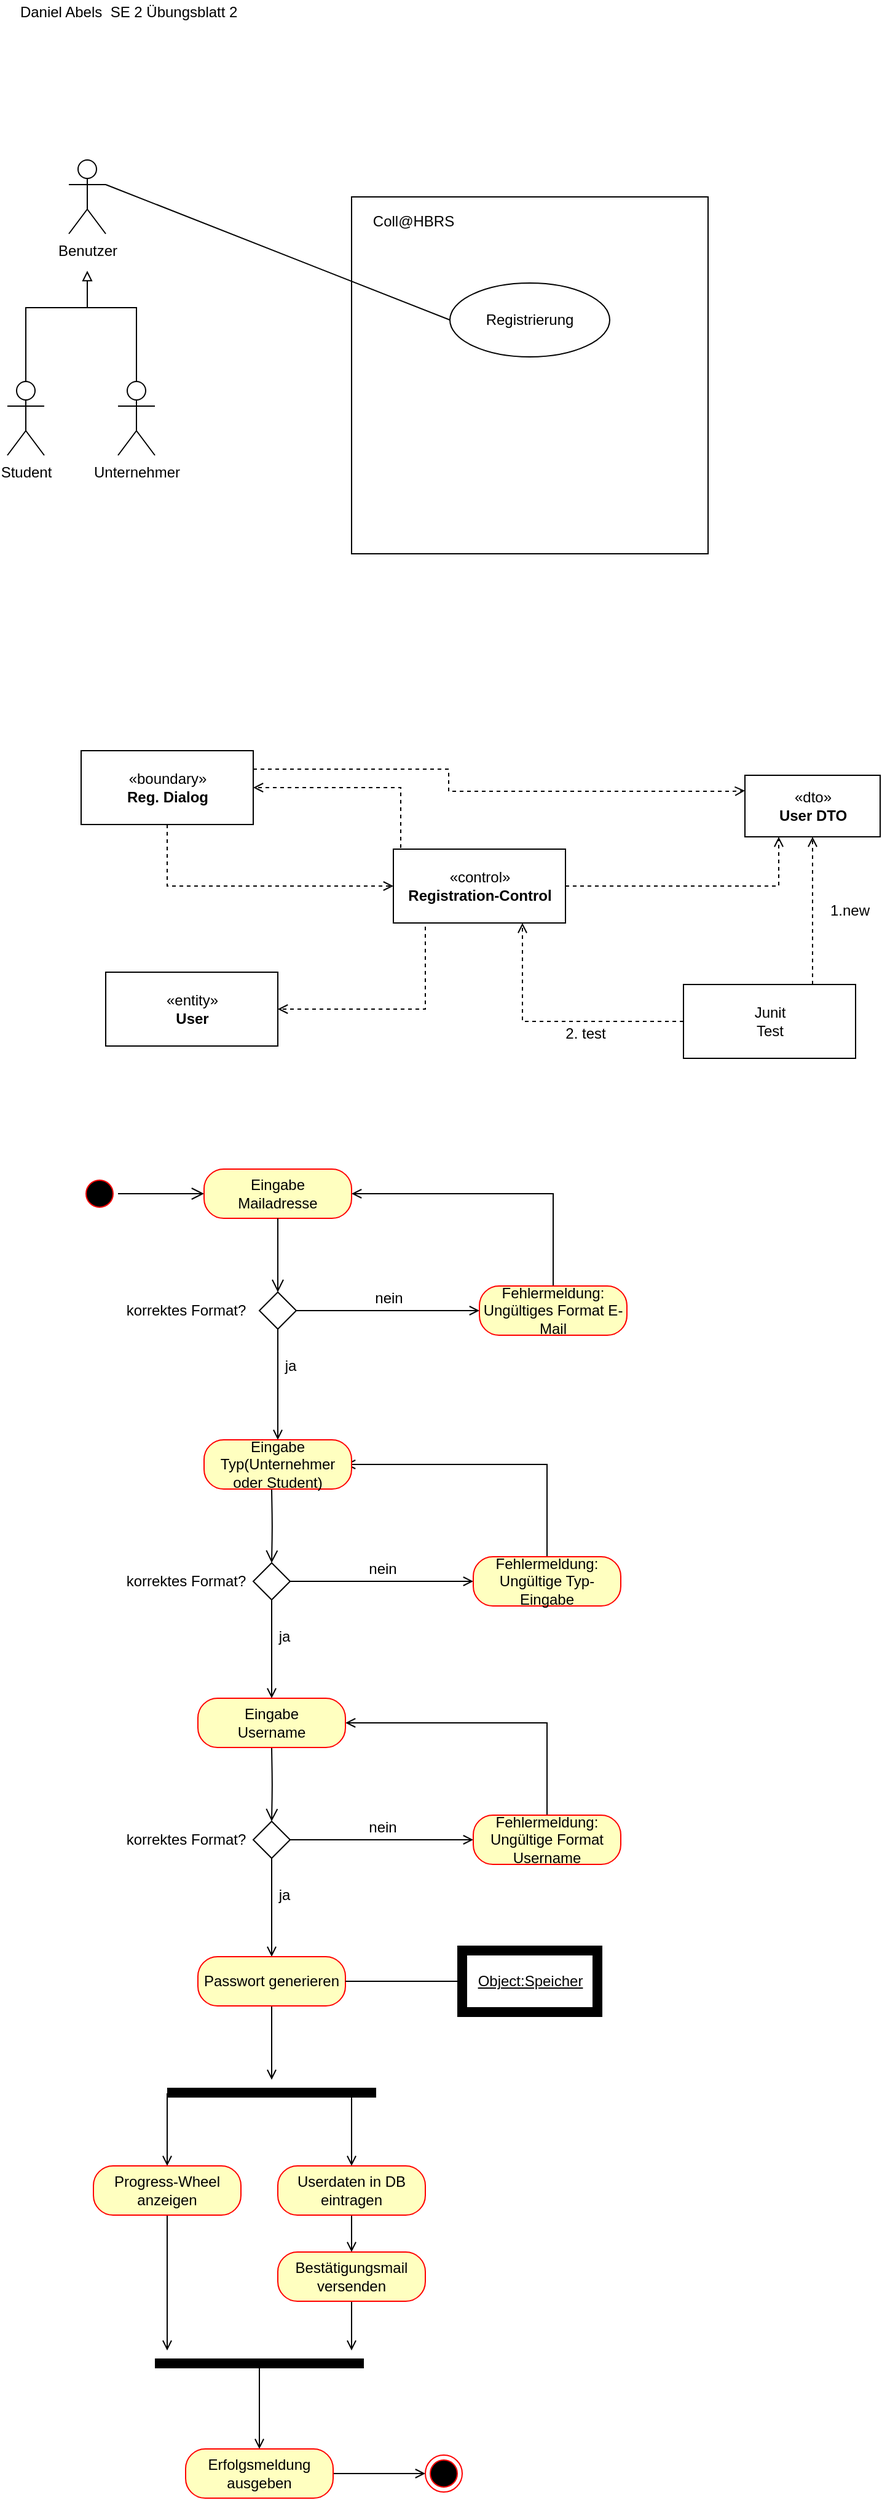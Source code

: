 <mxfile version="14.5.1" type="github">
  <diagram id="oVhLaVOlyiM6lTpuab6-" name="Page-1">
    <mxGraphModel dx="1422" dy="705" grid="1" gridSize="10" guides="1" tooltips="1" connect="1" arrows="1" fold="1" page="1" pageScale="1" pageWidth="827" pageHeight="1169" math="0" shadow="0">
      <root>
        <mxCell id="0" />
        <mxCell id="1" parent="0" />
        <mxCell id="GUcsQmOk6ZeP6T5s7R3m-1" value="Benutzer" style="shape=umlActor;verticalLabelPosition=bottom;verticalAlign=top;html=1;outlineConnect=0;" vertex="1" parent="1">
          <mxGeometry x="80" y="160" width="30" height="60" as="geometry" />
        </mxCell>
        <mxCell id="GUcsQmOk6ZeP6T5s7R3m-2" value="Student" style="shape=umlActor;verticalLabelPosition=bottom;verticalAlign=top;html=1;outlineConnect=0;" vertex="1" parent="1">
          <mxGeometry x="30" y="340" width="30" height="60" as="geometry" />
        </mxCell>
        <mxCell id="GUcsQmOk6ZeP6T5s7R3m-3" value="Unternehmer" style="shape=umlActor;verticalLabelPosition=bottom;verticalAlign=top;html=1;outlineConnect=0;" vertex="1" parent="1">
          <mxGeometry x="120" y="340" width="30" height="60" as="geometry" />
        </mxCell>
        <mxCell id="GUcsQmOk6ZeP6T5s7R3m-8" style="edgeStyle=orthogonalEdgeStyle;rounded=0;orthogonalLoop=1;jettySize=auto;html=1;exitX=0.5;exitY=0;exitDx=0;exitDy=0;exitPerimeter=0;endArrow=block;endFill=0;" edge="1" parent="1" source="GUcsQmOk6ZeP6T5s7R3m-2">
          <mxGeometry relative="1" as="geometry">
            <mxPoint x="95" y="250" as="targetPoint" />
            <mxPoint x="40" y="320" as="sourcePoint" />
            <Array as="points">
              <mxPoint x="45" y="280" />
              <mxPoint x="95" y="280" />
            </Array>
          </mxGeometry>
        </mxCell>
        <mxCell id="GUcsQmOk6ZeP6T5s7R3m-9" style="edgeStyle=orthogonalEdgeStyle;rounded=0;orthogonalLoop=1;jettySize=auto;html=1;exitX=0.5;exitY=0;exitDx=0;exitDy=0;exitPerimeter=0;endArrow=none;endFill=0;" edge="1" parent="1" source="GUcsQmOk6ZeP6T5s7R3m-3">
          <mxGeometry relative="1" as="geometry">
            <mxPoint x="90" y="280" as="targetPoint" />
            <mxPoint x="130" y="290" as="sourcePoint" />
            <Array as="points">
              <mxPoint x="135" y="280" />
            </Array>
          </mxGeometry>
        </mxCell>
        <mxCell id="GUcsQmOk6ZeP6T5s7R3m-10" value="" style="whiteSpace=wrap;html=1;aspect=fixed;" vertex="1" parent="1">
          <mxGeometry x="310" y="190" width="290" height="290" as="geometry" />
        </mxCell>
        <mxCell id="GUcsQmOk6ZeP6T5s7R3m-11" value="Registrierung" style="ellipse;whiteSpace=wrap;html=1;align=center;" vertex="1" parent="1">
          <mxGeometry x="390" y="260" width="130" height="60" as="geometry" />
        </mxCell>
        <mxCell id="GUcsQmOk6ZeP6T5s7R3m-12" value="" style="endArrow=none;html=1;rounded=0;exitX=1;exitY=0.333;exitDx=0;exitDy=0;exitPerimeter=0;entryX=0;entryY=0.5;entryDx=0;entryDy=0;" edge="1" parent="1" source="GUcsQmOk6ZeP6T5s7R3m-1" target="GUcsQmOk6ZeP6T5s7R3m-11">
          <mxGeometry relative="1" as="geometry">
            <mxPoint x="330" y="360" as="sourcePoint" />
            <mxPoint x="490" y="360" as="targetPoint" />
          </mxGeometry>
        </mxCell>
        <mxCell id="GUcsQmOk6ZeP6T5s7R3m-13" value="Coll@HBRS" style="text;html=1;align=center;verticalAlign=middle;resizable=0;points=[];autosize=1;" vertex="1" parent="1">
          <mxGeometry x="320" y="200" width="80" height="20" as="geometry" />
        </mxCell>
        <mxCell id="GUcsQmOk6ZeP6T5s7R3m-14" value="Daniel Abels&amp;nbsp; SE 2 Übungsblatt 2&amp;nbsp;" style="text;html=1;align=center;verticalAlign=middle;resizable=0;points=[];autosize=1;" vertex="1" parent="1">
          <mxGeometry x="30" y="30" width="200" height="20" as="geometry" />
        </mxCell>
        <mxCell id="GUcsQmOk6ZeP6T5s7R3m-15" value="«dto»&lt;br&gt;&lt;b&gt;User DTO&lt;/b&gt;" style="html=1;" vertex="1" parent="1">
          <mxGeometry x="630" y="660" width="110" height="50" as="geometry" />
        </mxCell>
        <mxCell id="GUcsQmOk6ZeP6T5s7R3m-16" value="«control»&lt;br&gt;&lt;b&gt;Registration-Control&lt;/b&gt;" style="html=1;" vertex="1" parent="1">
          <mxGeometry x="344" y="720" width="140" height="60" as="geometry" />
        </mxCell>
        <mxCell id="GUcsQmOk6ZeP6T5s7R3m-17" value="«entity»&lt;br&gt;&lt;b&gt;User&lt;/b&gt;" style="html=1;" vertex="1" parent="1">
          <mxGeometry x="110" y="820" width="140" height="60" as="geometry" />
        </mxCell>
        <mxCell id="GUcsQmOk6ZeP6T5s7R3m-20" style="edgeStyle=orthogonalEdgeStyle;rounded=0;orthogonalLoop=1;jettySize=auto;html=1;entryX=0;entryY=0.5;entryDx=0;entryDy=0;endArrow=open;endFill=0;dashed=1;" edge="1" parent="1" source="GUcsQmOk6ZeP6T5s7R3m-18" target="GUcsQmOk6ZeP6T5s7R3m-16">
          <mxGeometry relative="1" as="geometry">
            <Array as="points">
              <mxPoint x="160" y="750" />
            </Array>
          </mxGeometry>
        </mxCell>
        <mxCell id="GUcsQmOk6ZeP6T5s7R3m-18" value="«boundary»&lt;br&gt;&lt;b&gt;Reg. Dialog&lt;/b&gt;" style="html=1;" vertex="1" parent="1">
          <mxGeometry x="90" y="640" width="140" height="60" as="geometry" />
        </mxCell>
        <mxCell id="GUcsQmOk6ZeP6T5s7R3m-19" value="Junit&lt;br&gt;Test" style="html=1;" vertex="1" parent="1">
          <mxGeometry x="580" y="830" width="140" height="60" as="geometry" />
        </mxCell>
        <mxCell id="GUcsQmOk6ZeP6T5s7R3m-21" style="edgeStyle=orthogonalEdgeStyle;rounded=0;orthogonalLoop=1;jettySize=auto;html=1;entryX=1;entryY=0.5;entryDx=0;entryDy=0;endArrow=open;endFill=0;dashed=1;exitX=0.25;exitY=1;exitDx=0;exitDy=0;" edge="1" parent="1" source="GUcsQmOk6ZeP6T5s7R3m-16" target="GUcsQmOk6ZeP6T5s7R3m-17">
          <mxGeometry relative="1" as="geometry">
            <mxPoint x="170" y="710" as="sourcePoint" />
            <mxPoint x="354" y="760" as="targetPoint" />
            <Array as="points">
              <mxPoint x="370" y="780" />
              <mxPoint x="370" y="850" />
            </Array>
          </mxGeometry>
        </mxCell>
        <mxCell id="GUcsQmOk6ZeP6T5s7R3m-22" style="edgeStyle=orthogonalEdgeStyle;rounded=0;orthogonalLoop=1;jettySize=auto;html=1;entryX=1;entryY=0.5;entryDx=0;entryDy=0;endArrow=open;endFill=0;dashed=1;exitX=0.25;exitY=0;exitDx=0;exitDy=0;" edge="1" parent="1" source="GUcsQmOk6ZeP6T5s7R3m-16" target="GUcsQmOk6ZeP6T5s7R3m-18">
          <mxGeometry relative="1" as="geometry">
            <mxPoint x="170" y="710" as="sourcePoint" />
            <mxPoint x="354" y="760" as="targetPoint" />
            <Array as="points">
              <mxPoint x="350" y="720" />
              <mxPoint x="350" y="670" />
            </Array>
          </mxGeometry>
        </mxCell>
        <mxCell id="GUcsQmOk6ZeP6T5s7R3m-23" style="edgeStyle=orthogonalEdgeStyle;rounded=0;orthogonalLoop=1;jettySize=auto;html=1;entryX=0;entryY=0.25;entryDx=0;entryDy=0;endArrow=open;endFill=0;dashed=1;exitX=1;exitY=0.25;exitDx=0;exitDy=0;" edge="1" parent="1" source="GUcsQmOk6ZeP6T5s7R3m-18" target="GUcsQmOk6ZeP6T5s7R3m-15">
          <mxGeometry relative="1" as="geometry">
            <mxPoint x="389" y="730" as="sourcePoint" />
            <mxPoint x="240" y="680" as="targetPoint" />
            <Array as="points">
              <mxPoint x="389" y="655" />
              <mxPoint x="389" y="673" />
              <mxPoint x="620" y="673" />
            </Array>
          </mxGeometry>
        </mxCell>
        <mxCell id="GUcsQmOk6ZeP6T5s7R3m-24" style="edgeStyle=orthogonalEdgeStyle;rounded=0;orthogonalLoop=1;jettySize=auto;html=1;entryX=0.25;entryY=1;entryDx=0;entryDy=0;endArrow=open;endFill=0;dashed=1;exitX=1;exitY=0.5;exitDx=0;exitDy=0;" edge="1" parent="1" source="GUcsQmOk6ZeP6T5s7R3m-16" target="GUcsQmOk6ZeP6T5s7R3m-15">
          <mxGeometry relative="1" as="geometry">
            <mxPoint x="170" y="710" as="sourcePoint" />
            <mxPoint x="354" y="760" as="targetPoint" />
            <Array as="points">
              <mxPoint x="658" y="750" />
            </Array>
          </mxGeometry>
        </mxCell>
        <mxCell id="GUcsQmOk6ZeP6T5s7R3m-25" style="edgeStyle=orthogonalEdgeStyle;rounded=0;orthogonalLoop=1;jettySize=auto;html=1;entryX=0.5;entryY=1;entryDx=0;entryDy=0;endArrow=open;endFill=0;dashed=1;exitX=0.75;exitY=0;exitDx=0;exitDy=0;" edge="1" parent="1" source="GUcsQmOk6ZeP6T5s7R3m-19" target="GUcsQmOk6ZeP6T5s7R3m-15">
          <mxGeometry relative="1" as="geometry">
            <mxPoint x="494" y="760" as="sourcePoint" />
            <mxPoint x="667.5" y="720" as="targetPoint" />
            <Array as="points" />
          </mxGeometry>
        </mxCell>
        <mxCell id="GUcsQmOk6ZeP6T5s7R3m-26" value="1.new" style="text;html=1;align=center;verticalAlign=middle;resizable=0;points=[];autosize=1;" vertex="1" parent="1">
          <mxGeometry x="690" y="760" width="50" height="20" as="geometry" />
        </mxCell>
        <mxCell id="GUcsQmOk6ZeP6T5s7R3m-27" style="edgeStyle=orthogonalEdgeStyle;rounded=0;orthogonalLoop=1;jettySize=auto;html=1;entryX=0.75;entryY=1;entryDx=0;entryDy=0;endArrow=open;endFill=0;dashed=1;exitX=0;exitY=0.5;exitDx=0;exitDy=0;" edge="1" parent="1" source="GUcsQmOk6ZeP6T5s7R3m-19" target="GUcsQmOk6ZeP6T5s7R3m-16">
          <mxGeometry relative="1" as="geometry">
            <mxPoint x="695" y="840" as="sourcePoint" />
            <mxPoint x="695" y="720" as="targetPoint" />
            <Array as="points" />
          </mxGeometry>
        </mxCell>
        <mxCell id="GUcsQmOk6ZeP6T5s7R3m-28" value="2. test" style="text;html=1;align=center;verticalAlign=middle;resizable=0;points=[];autosize=1;" vertex="1" parent="1">
          <mxGeometry x="475" y="860" width="50" height="20" as="geometry" />
        </mxCell>
        <mxCell id="GUcsQmOk6ZeP6T5s7R3m-30" value="" style="ellipse;html=1;shape=startState;fillColor=#000000;strokeColor=#ff0000;" vertex="1" parent="1">
          <mxGeometry x="90" y="985" width="30" height="30" as="geometry" />
        </mxCell>
        <mxCell id="GUcsQmOk6ZeP6T5s7R3m-31" value="" style="edgeStyle=orthogonalEdgeStyle;html=1;verticalAlign=bottom;endArrow=open;endSize=8;" edge="1" source="GUcsQmOk6ZeP6T5s7R3m-30" parent="1" target="GUcsQmOk6ZeP6T5s7R3m-32">
          <mxGeometry relative="1" as="geometry">
            <mxPoint x="170" y="995" as="targetPoint" />
            <Array as="points">
              <mxPoint x="110" y="1000" />
              <mxPoint x="110" y="1000" />
            </Array>
          </mxGeometry>
        </mxCell>
        <mxCell id="GUcsQmOk6ZeP6T5s7R3m-32" value="Eingabe&lt;br&gt;Mailadresse" style="rounded=1;whiteSpace=wrap;html=1;arcSize=40;fontColor=#000000;fillColor=#ffffc0;strokeColor=#ff0000;" vertex="1" parent="1">
          <mxGeometry x="190" y="980" width="120" height="40" as="geometry" />
        </mxCell>
        <mxCell id="GUcsQmOk6ZeP6T5s7R3m-33" value="" style="edgeStyle=orthogonalEdgeStyle;html=1;verticalAlign=bottom;endArrow=open;endSize=8;entryX=0.5;entryY=0;entryDx=0;entryDy=0;" edge="1" source="GUcsQmOk6ZeP6T5s7R3m-32" parent="1" target="GUcsQmOk6ZeP6T5s7R3m-34">
          <mxGeometry relative="1" as="geometry">
            <mxPoint x="250" y="1080" as="targetPoint" />
          </mxGeometry>
        </mxCell>
        <mxCell id="GUcsQmOk6ZeP6T5s7R3m-36" style="edgeStyle=orthogonalEdgeStyle;rounded=0;orthogonalLoop=1;jettySize=auto;html=1;entryX=0;entryY=0.5;entryDx=0;entryDy=0;endArrow=open;endFill=0;" edge="1" parent="1" source="GUcsQmOk6ZeP6T5s7R3m-34" target="GUcsQmOk6ZeP6T5s7R3m-35">
          <mxGeometry relative="1" as="geometry" />
        </mxCell>
        <mxCell id="GUcsQmOk6ZeP6T5s7R3m-38" style="edgeStyle=orthogonalEdgeStyle;rounded=0;orthogonalLoop=1;jettySize=auto;html=1;endArrow=open;endFill=0;entryX=0.5;entryY=0;entryDx=0;entryDy=0;" edge="1" parent="1" source="GUcsQmOk6ZeP6T5s7R3m-34" target="GUcsQmOk6ZeP6T5s7R3m-50">
          <mxGeometry relative="1" as="geometry">
            <mxPoint x="250" y="1190" as="targetPoint" />
          </mxGeometry>
        </mxCell>
        <mxCell id="GUcsQmOk6ZeP6T5s7R3m-34" value="" style="rhombus;whiteSpace=wrap;html=1;" vertex="1" parent="1">
          <mxGeometry x="235" y="1080" width="30" height="30" as="geometry" />
        </mxCell>
        <mxCell id="GUcsQmOk6ZeP6T5s7R3m-37" style="edgeStyle=orthogonalEdgeStyle;rounded=0;orthogonalLoop=1;jettySize=auto;html=1;entryX=1;entryY=0.5;entryDx=0;entryDy=0;endArrow=open;endFill=0;" edge="1" parent="1" source="GUcsQmOk6ZeP6T5s7R3m-35" target="GUcsQmOk6ZeP6T5s7R3m-32">
          <mxGeometry relative="1" as="geometry">
            <Array as="points">
              <mxPoint x="474" y="1000" />
            </Array>
          </mxGeometry>
        </mxCell>
        <mxCell id="GUcsQmOk6ZeP6T5s7R3m-35" value="Fehlermeldung: Ungültiges Format E-Mail" style="rounded=1;whiteSpace=wrap;html=1;arcSize=40;fontColor=#000000;fillColor=#ffffc0;strokeColor=#ff0000;" vertex="1" parent="1">
          <mxGeometry x="414" y="1075" width="120" height="40" as="geometry" />
        </mxCell>
        <mxCell id="GUcsQmOk6ZeP6T5s7R3m-39" value="nein" style="text;html=1;align=center;verticalAlign=middle;resizable=0;points=[];autosize=1;" vertex="1" parent="1">
          <mxGeometry x="320" y="1075" width="40" height="20" as="geometry" />
        </mxCell>
        <mxCell id="GUcsQmOk6ZeP6T5s7R3m-40" value="ja" style="text;html=1;align=center;verticalAlign=middle;resizable=0;points=[];autosize=1;" vertex="1" parent="1">
          <mxGeometry x="250" y="1130" width="20" height="20" as="geometry" />
        </mxCell>
        <mxCell id="GUcsQmOk6ZeP6T5s7R3m-42" value="" style="edgeStyle=orthogonalEdgeStyle;html=1;verticalAlign=bottom;endArrow=open;endSize=8;entryX=0.5;entryY=0;entryDx=0;entryDy=0;" edge="1" parent="1" target="GUcsQmOk6ZeP6T5s7R3m-45">
          <mxGeometry relative="1" as="geometry">
            <mxPoint x="245" y="1300" as="targetPoint" />
            <mxPoint x="245" y="1240" as="sourcePoint" />
          </mxGeometry>
        </mxCell>
        <mxCell id="GUcsQmOk6ZeP6T5s7R3m-43" style="edgeStyle=orthogonalEdgeStyle;rounded=0;orthogonalLoop=1;jettySize=auto;html=1;entryX=0;entryY=0.5;entryDx=0;entryDy=0;endArrow=open;endFill=0;" edge="1" parent="1" source="GUcsQmOk6ZeP6T5s7R3m-45" target="GUcsQmOk6ZeP6T5s7R3m-47">
          <mxGeometry relative="1" as="geometry" />
        </mxCell>
        <mxCell id="GUcsQmOk6ZeP6T5s7R3m-44" style="edgeStyle=orthogonalEdgeStyle;rounded=0;orthogonalLoop=1;jettySize=auto;html=1;endArrow=open;endFill=0;" edge="1" parent="1" source="GUcsQmOk6ZeP6T5s7R3m-45">
          <mxGeometry relative="1" as="geometry">
            <mxPoint x="245" y="1410" as="targetPoint" />
          </mxGeometry>
        </mxCell>
        <mxCell id="GUcsQmOk6ZeP6T5s7R3m-45" value="" style="rhombus;whiteSpace=wrap;html=1;" vertex="1" parent="1">
          <mxGeometry x="230" y="1300" width="30" height="30" as="geometry" />
        </mxCell>
        <mxCell id="GUcsQmOk6ZeP6T5s7R3m-46" style="edgeStyle=orthogonalEdgeStyle;rounded=0;orthogonalLoop=1;jettySize=auto;html=1;entryX=1;entryY=0.5;entryDx=0;entryDy=0;endArrow=open;endFill=0;" edge="1" parent="1" source="GUcsQmOk6ZeP6T5s7R3m-47">
          <mxGeometry relative="1" as="geometry">
            <mxPoint x="305" y="1220" as="targetPoint" />
            <Array as="points">
              <mxPoint x="469" y="1220" />
            </Array>
          </mxGeometry>
        </mxCell>
        <mxCell id="GUcsQmOk6ZeP6T5s7R3m-47" value="Fehlermeldung: Ungültige Typ-Eingabe" style="rounded=1;whiteSpace=wrap;html=1;arcSize=40;fontColor=#000000;fillColor=#ffffc0;strokeColor=#ff0000;" vertex="1" parent="1">
          <mxGeometry x="409" y="1295" width="120" height="40" as="geometry" />
        </mxCell>
        <mxCell id="GUcsQmOk6ZeP6T5s7R3m-48" value="nein" style="text;html=1;align=center;verticalAlign=middle;resizable=0;points=[];autosize=1;" vertex="1" parent="1">
          <mxGeometry x="315" y="1295" width="40" height="20" as="geometry" />
        </mxCell>
        <mxCell id="GUcsQmOk6ZeP6T5s7R3m-49" value="ja" style="text;html=1;align=center;verticalAlign=middle;resizable=0;points=[];autosize=1;" vertex="1" parent="1">
          <mxGeometry x="245" y="1350" width="20" height="20" as="geometry" />
        </mxCell>
        <mxCell id="GUcsQmOk6ZeP6T5s7R3m-50" value="Eingabe&lt;br&gt;Typ(Unternehmer oder Student)" style="rounded=1;whiteSpace=wrap;html=1;arcSize=40;fontColor=#000000;fillColor=#ffffc0;strokeColor=#ff0000;" vertex="1" parent="1">
          <mxGeometry x="190" y="1200" width="120" height="40" as="geometry" />
        </mxCell>
        <mxCell id="GUcsQmOk6ZeP6T5s7R3m-51" value="korrektes Format?" style="text;html=1;align=center;verticalAlign=middle;resizable=0;points=[];autosize=1;" vertex="1" parent="1">
          <mxGeometry x="120" y="1085" width="110" height="20" as="geometry" />
        </mxCell>
        <mxCell id="GUcsQmOk6ZeP6T5s7R3m-52" value="" style="edgeStyle=orthogonalEdgeStyle;html=1;verticalAlign=bottom;endArrow=open;endSize=8;entryX=0.5;entryY=0;entryDx=0;entryDy=0;" edge="1" parent="1" target="GUcsQmOk6ZeP6T5s7R3m-55">
          <mxGeometry relative="1" as="geometry">
            <mxPoint x="245" y="1510" as="targetPoint" />
            <mxPoint x="245" y="1450" as="sourcePoint" />
          </mxGeometry>
        </mxCell>
        <mxCell id="GUcsQmOk6ZeP6T5s7R3m-53" style="edgeStyle=orthogonalEdgeStyle;rounded=0;orthogonalLoop=1;jettySize=auto;html=1;entryX=0;entryY=0.5;entryDx=0;entryDy=0;endArrow=open;endFill=0;" edge="1" parent="1" source="GUcsQmOk6ZeP6T5s7R3m-55" target="GUcsQmOk6ZeP6T5s7R3m-57">
          <mxGeometry relative="1" as="geometry" />
        </mxCell>
        <mxCell id="GUcsQmOk6ZeP6T5s7R3m-54" style="edgeStyle=orthogonalEdgeStyle;rounded=0;orthogonalLoop=1;jettySize=auto;html=1;endArrow=open;endFill=0;" edge="1" parent="1" source="GUcsQmOk6ZeP6T5s7R3m-55">
          <mxGeometry relative="1" as="geometry">
            <mxPoint x="245" y="1620" as="targetPoint" />
          </mxGeometry>
        </mxCell>
        <mxCell id="GUcsQmOk6ZeP6T5s7R3m-55" value="" style="rhombus;whiteSpace=wrap;html=1;" vertex="1" parent="1">
          <mxGeometry x="230" y="1510" width="30" height="30" as="geometry" />
        </mxCell>
        <mxCell id="GUcsQmOk6ZeP6T5s7R3m-56" style="edgeStyle=orthogonalEdgeStyle;rounded=0;orthogonalLoop=1;jettySize=auto;html=1;entryX=1;entryY=0.5;entryDx=0;entryDy=0;endArrow=open;endFill=0;" edge="1" parent="1" source="GUcsQmOk6ZeP6T5s7R3m-57">
          <mxGeometry relative="1" as="geometry">
            <mxPoint x="305" y="1430" as="targetPoint" />
            <Array as="points">
              <mxPoint x="469" y="1430" />
            </Array>
          </mxGeometry>
        </mxCell>
        <mxCell id="GUcsQmOk6ZeP6T5s7R3m-57" value="Fehlermeldung: Ungültige Format Username" style="rounded=1;whiteSpace=wrap;html=1;arcSize=40;fontColor=#000000;fillColor=#ffffc0;strokeColor=#ff0000;" vertex="1" parent="1">
          <mxGeometry x="409" y="1505" width="120" height="40" as="geometry" />
        </mxCell>
        <mxCell id="GUcsQmOk6ZeP6T5s7R3m-58" value="nein" style="text;html=1;align=center;verticalAlign=middle;resizable=0;points=[];autosize=1;" vertex="1" parent="1">
          <mxGeometry x="315" y="1505" width="40" height="20" as="geometry" />
        </mxCell>
        <mxCell id="GUcsQmOk6ZeP6T5s7R3m-59" value="ja" style="text;html=1;align=center;verticalAlign=middle;resizable=0;points=[];autosize=1;" vertex="1" parent="1">
          <mxGeometry x="245" y="1560" width="20" height="20" as="geometry" />
        </mxCell>
        <mxCell id="GUcsQmOk6ZeP6T5s7R3m-60" value="Eingabe&lt;br&gt;Username" style="rounded=1;whiteSpace=wrap;html=1;arcSize=40;fontColor=#000000;fillColor=#ffffc0;strokeColor=#ff0000;" vertex="1" parent="1">
          <mxGeometry x="185" y="1410" width="120" height="40" as="geometry" />
        </mxCell>
        <mxCell id="GUcsQmOk6ZeP6T5s7R3m-61" value="korrektes Format?" style="text;html=1;align=center;verticalAlign=middle;resizable=0;points=[];autosize=1;" vertex="1" parent="1">
          <mxGeometry x="120" y="1305" width="110" height="20" as="geometry" />
        </mxCell>
        <mxCell id="GUcsQmOk6ZeP6T5s7R3m-62" value="korrektes Format?" style="text;html=1;align=center;verticalAlign=middle;resizable=0;points=[];autosize=1;" vertex="1" parent="1">
          <mxGeometry x="120" y="1515" width="110" height="20" as="geometry" />
        </mxCell>
        <mxCell id="GUcsQmOk6ZeP6T5s7R3m-74" style="edgeStyle=orthogonalEdgeStyle;rounded=0;orthogonalLoop=1;jettySize=auto;html=1;entryX=0.5;entryY=0;entryDx=0;entryDy=0;endArrow=open;endFill=0;" edge="1" parent="1" source="GUcsQmOk6ZeP6T5s7R3m-65" target="GUcsQmOk6ZeP6T5s7R3m-71">
          <mxGeometry relative="1" as="geometry">
            <Array as="points">
              <mxPoint x="160" y="1750" />
              <mxPoint x="160" y="1750" />
            </Array>
          </mxGeometry>
        </mxCell>
        <mxCell id="GUcsQmOk6ZeP6T5s7R3m-76" style="edgeStyle=orthogonalEdgeStyle;rounded=0;orthogonalLoop=1;jettySize=auto;html=1;entryX=0.5;entryY=0;entryDx=0;entryDy=0;endArrow=open;endFill=0;" edge="1" parent="1" source="GUcsQmOk6ZeP6T5s7R3m-65" target="GUcsQmOk6ZeP6T5s7R3m-72">
          <mxGeometry relative="1" as="geometry">
            <Array as="points">
              <mxPoint x="310" y="1740" />
              <mxPoint x="310" y="1740" />
            </Array>
          </mxGeometry>
        </mxCell>
        <mxCell id="GUcsQmOk6ZeP6T5s7R3m-65" value="" style="line;strokeWidth=8;fillColor=none;align=left;verticalAlign=middle;spacingTop=-1;spacingLeft=3;spacingRight=3;rotatable=0;labelPosition=right;points=[];portConstraint=eastwest;" vertex="1" parent="1">
          <mxGeometry x="160" y="1730" width="170" height="1" as="geometry" />
        </mxCell>
        <mxCell id="GUcsQmOk6ZeP6T5s7R3m-68" style="edgeStyle=orthogonalEdgeStyle;rounded=0;orthogonalLoop=1;jettySize=auto;html=1;endArrow=open;endFill=0;" edge="1" parent="1" source="GUcsQmOk6ZeP6T5s7R3m-67">
          <mxGeometry relative="1" as="geometry">
            <mxPoint x="245" y="1720" as="targetPoint" />
          </mxGeometry>
        </mxCell>
        <mxCell id="GUcsQmOk6ZeP6T5s7R3m-67" value="Passwort generieren" style="rounded=1;whiteSpace=wrap;html=1;arcSize=40;fontColor=#000000;fillColor=#ffffc0;strokeColor=#ff0000;" vertex="1" parent="1">
          <mxGeometry x="185" y="1620" width="120" height="40" as="geometry" />
        </mxCell>
        <mxCell id="GUcsQmOk6ZeP6T5s7R3m-70" style="edgeStyle=orthogonalEdgeStyle;rounded=0;orthogonalLoop=1;jettySize=auto;html=1;entryX=1;entryY=0.5;entryDx=0;entryDy=0;endArrow=none;endFill=0;" edge="1" parent="1" source="GUcsQmOk6ZeP6T5s7R3m-69" target="GUcsQmOk6ZeP6T5s7R3m-67">
          <mxGeometry relative="1" as="geometry" />
        </mxCell>
        <mxCell id="GUcsQmOk6ZeP6T5s7R3m-69" value="&lt;u&gt;Object:Speicher&lt;/u&gt;" style="html=1;strokeWidth=8;" vertex="1" parent="1">
          <mxGeometry x="400" y="1615" width="110" height="50" as="geometry" />
        </mxCell>
        <mxCell id="GUcsQmOk6ZeP6T5s7R3m-78" style="edgeStyle=orthogonalEdgeStyle;rounded=0;orthogonalLoop=1;jettySize=auto;html=1;endArrow=open;endFill=0;" edge="1" parent="1" source="GUcsQmOk6ZeP6T5s7R3m-71">
          <mxGeometry relative="1" as="geometry">
            <mxPoint x="160" y="1940" as="targetPoint" />
          </mxGeometry>
        </mxCell>
        <mxCell id="GUcsQmOk6ZeP6T5s7R3m-71" value="Progress-Wheel anzeigen" style="rounded=1;whiteSpace=wrap;html=1;arcSize=40;fontColor=#000000;fillColor=#ffffc0;strokeColor=#ff0000;" vertex="1" parent="1">
          <mxGeometry x="100" y="1790" width="120" height="40" as="geometry" />
        </mxCell>
        <mxCell id="GUcsQmOk6ZeP6T5s7R3m-77" style="edgeStyle=orthogonalEdgeStyle;rounded=0;orthogonalLoop=1;jettySize=auto;html=1;endArrow=open;endFill=0;" edge="1" parent="1" source="GUcsQmOk6ZeP6T5s7R3m-72" target="GUcsQmOk6ZeP6T5s7R3m-73">
          <mxGeometry relative="1" as="geometry" />
        </mxCell>
        <mxCell id="GUcsQmOk6ZeP6T5s7R3m-72" value="Userdaten in DB eintragen" style="rounded=1;whiteSpace=wrap;html=1;arcSize=40;fontColor=#000000;fillColor=#ffffc0;strokeColor=#ff0000;" vertex="1" parent="1">
          <mxGeometry x="250" y="1790" width="120" height="40" as="geometry" />
        </mxCell>
        <mxCell id="GUcsQmOk6ZeP6T5s7R3m-79" style="edgeStyle=orthogonalEdgeStyle;rounded=0;orthogonalLoop=1;jettySize=auto;html=1;endArrow=open;endFill=0;" edge="1" parent="1" source="GUcsQmOk6ZeP6T5s7R3m-73">
          <mxGeometry relative="1" as="geometry">
            <mxPoint x="310" y="1940" as="targetPoint" />
          </mxGeometry>
        </mxCell>
        <mxCell id="GUcsQmOk6ZeP6T5s7R3m-73" value="Bestätigungsmail versenden" style="rounded=1;whiteSpace=wrap;html=1;arcSize=40;fontColor=#000000;fillColor=#ffffc0;strokeColor=#ff0000;" vertex="1" parent="1">
          <mxGeometry x="250" y="1860" width="120" height="40" as="geometry" />
        </mxCell>
        <mxCell id="GUcsQmOk6ZeP6T5s7R3m-81" style="edgeStyle=orthogonalEdgeStyle;rounded=0;orthogonalLoop=1;jettySize=auto;html=1;endArrow=open;endFill=0;" edge="1" parent="1" source="GUcsQmOk6ZeP6T5s7R3m-80">
          <mxGeometry relative="1" as="geometry">
            <mxPoint x="235" y="2020" as="targetPoint" />
            <Array as="points">
              <mxPoint x="235" y="1980" />
              <mxPoint x="235" y="1980" />
            </Array>
          </mxGeometry>
        </mxCell>
        <mxCell id="GUcsQmOk6ZeP6T5s7R3m-80" value="" style="line;strokeWidth=8;fillColor=none;align=left;verticalAlign=middle;spacingTop=-1;spacingLeft=3;spacingRight=3;rotatable=0;labelPosition=right;points=[];portConstraint=eastwest;" vertex="1" parent="1">
          <mxGeometry x="150" y="1950" width="170" height="1" as="geometry" />
        </mxCell>
        <mxCell id="GUcsQmOk6ZeP6T5s7R3m-84" style="edgeStyle=orthogonalEdgeStyle;rounded=0;orthogonalLoop=1;jettySize=auto;html=1;entryX=0;entryY=0.5;entryDx=0;entryDy=0;endArrow=open;endFill=0;" edge="1" parent="1" source="GUcsQmOk6ZeP6T5s7R3m-82" target="GUcsQmOk6ZeP6T5s7R3m-83">
          <mxGeometry relative="1" as="geometry" />
        </mxCell>
        <mxCell id="GUcsQmOk6ZeP6T5s7R3m-82" value="Erfolgsmeldung ausgeben" style="rounded=1;whiteSpace=wrap;html=1;arcSize=40;fontColor=#000000;fillColor=#ffffc0;strokeColor=#ff0000;" vertex="1" parent="1">
          <mxGeometry x="175" y="2020" width="120" height="40" as="geometry" />
        </mxCell>
        <mxCell id="GUcsQmOk6ZeP6T5s7R3m-83" value="" style="ellipse;html=1;shape=endState;fillColor=#000000;strokeColor=#ff0000;" vertex="1" parent="1">
          <mxGeometry x="370" y="2025" width="30" height="30" as="geometry" />
        </mxCell>
      </root>
    </mxGraphModel>
  </diagram>
</mxfile>

